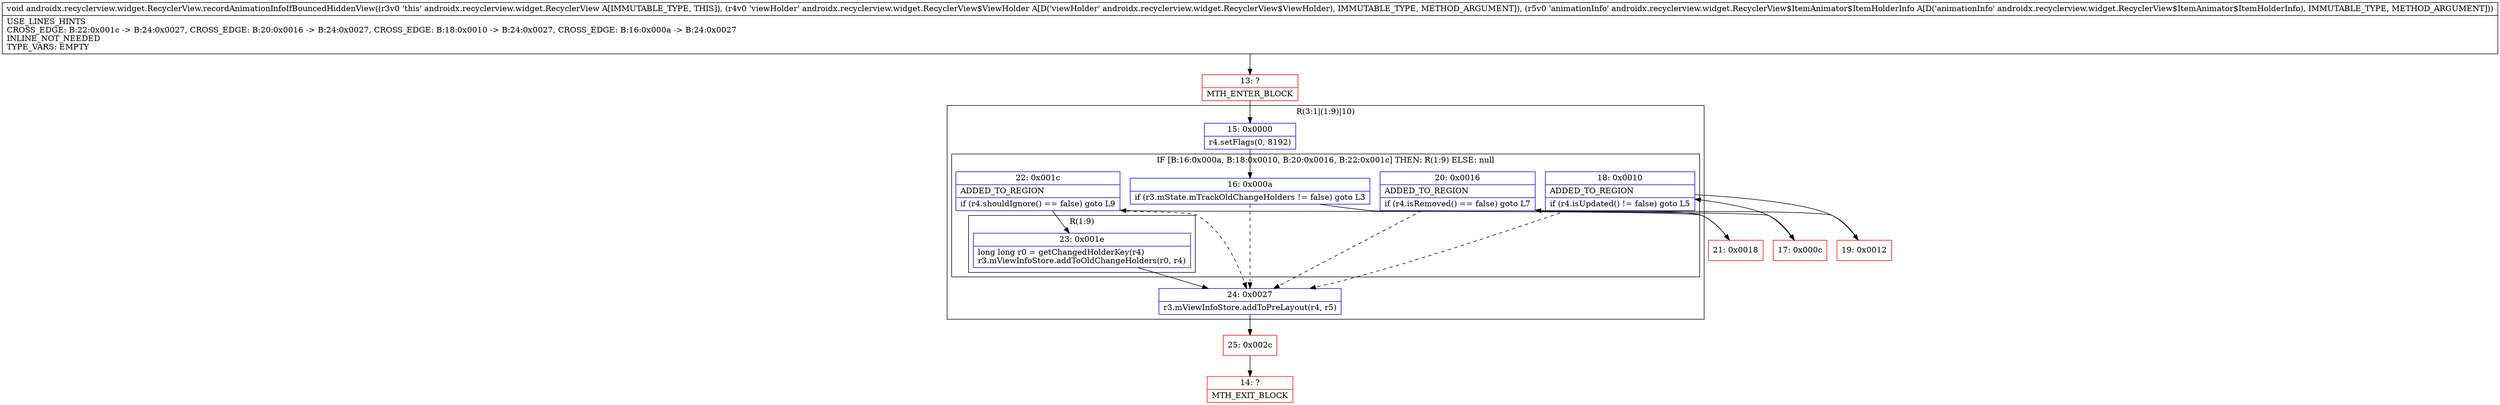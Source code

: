digraph "CFG forandroidx.recyclerview.widget.RecyclerView.recordAnimationInfoIfBouncedHiddenView(Landroidx\/recyclerview\/widget\/RecyclerView$ViewHolder;Landroidx\/recyclerview\/widget\/RecyclerView$ItemAnimator$ItemHolderInfo;)V" {
subgraph cluster_Region_226336838 {
label = "R(3:1|(1:9)|10)";
node [shape=record,color=blue];
Node_15 [shape=record,label="{15\:\ 0x0000|r4.setFlags(0, 8192)\l}"];
subgraph cluster_IfRegion_215181857 {
label = "IF [B:16:0x000a, B:18:0x0010, B:20:0x0016, B:22:0x001c] THEN: R(1:9) ELSE: null";
node [shape=record,color=blue];
Node_16 [shape=record,label="{16\:\ 0x000a|if (r3.mState.mTrackOldChangeHolders != false) goto L3\l}"];
Node_18 [shape=record,label="{18\:\ 0x0010|ADDED_TO_REGION\l|if (r4.isUpdated() != false) goto L5\l}"];
Node_20 [shape=record,label="{20\:\ 0x0016|ADDED_TO_REGION\l|if (r4.isRemoved() == false) goto L7\l}"];
Node_22 [shape=record,label="{22\:\ 0x001c|ADDED_TO_REGION\l|if (r4.shouldIgnore() == false) goto L9\l}"];
subgraph cluster_Region_773354880 {
label = "R(1:9)";
node [shape=record,color=blue];
Node_23 [shape=record,label="{23\:\ 0x001e|long long r0 = getChangedHolderKey(r4)\lr3.mViewInfoStore.addToOldChangeHolders(r0, r4)\l}"];
}
}
Node_24 [shape=record,label="{24\:\ 0x0027|r3.mViewInfoStore.addToPreLayout(r4, r5)\l}"];
}
Node_13 [shape=record,color=red,label="{13\:\ ?|MTH_ENTER_BLOCK\l}"];
Node_17 [shape=record,color=red,label="{17\:\ 0x000c}"];
Node_19 [shape=record,color=red,label="{19\:\ 0x0012}"];
Node_21 [shape=record,color=red,label="{21\:\ 0x0018}"];
Node_25 [shape=record,color=red,label="{25\:\ 0x002c}"];
Node_14 [shape=record,color=red,label="{14\:\ ?|MTH_EXIT_BLOCK\l}"];
MethodNode[shape=record,label="{void androidx.recyclerview.widget.RecyclerView.recordAnimationInfoIfBouncedHiddenView((r3v0 'this' androidx.recyclerview.widget.RecyclerView A[IMMUTABLE_TYPE, THIS]), (r4v0 'viewHolder' androidx.recyclerview.widget.RecyclerView$ViewHolder A[D('viewHolder' androidx.recyclerview.widget.RecyclerView$ViewHolder), IMMUTABLE_TYPE, METHOD_ARGUMENT]), (r5v0 'animationInfo' androidx.recyclerview.widget.RecyclerView$ItemAnimator$ItemHolderInfo A[D('animationInfo' androidx.recyclerview.widget.RecyclerView$ItemAnimator$ItemHolderInfo), IMMUTABLE_TYPE, METHOD_ARGUMENT]))  | USE_LINES_HINTS\lCROSS_EDGE: B:22:0x001c \-\> B:24:0x0027, CROSS_EDGE: B:20:0x0016 \-\> B:24:0x0027, CROSS_EDGE: B:18:0x0010 \-\> B:24:0x0027, CROSS_EDGE: B:16:0x000a \-\> B:24:0x0027\lINLINE_NOT_NEEDED\lTYPE_VARS: EMPTY\l}"];
MethodNode -> Node_13;Node_15 -> Node_16;
Node_16 -> Node_17;
Node_16 -> Node_24[style=dashed];
Node_18 -> Node_19;
Node_18 -> Node_24[style=dashed];
Node_20 -> Node_21;
Node_20 -> Node_24[style=dashed];
Node_22 -> Node_23;
Node_22 -> Node_24[style=dashed];
Node_23 -> Node_24;
Node_24 -> Node_25;
Node_13 -> Node_15;
Node_17 -> Node_18;
Node_19 -> Node_20;
Node_21 -> Node_22;
Node_25 -> Node_14;
}


